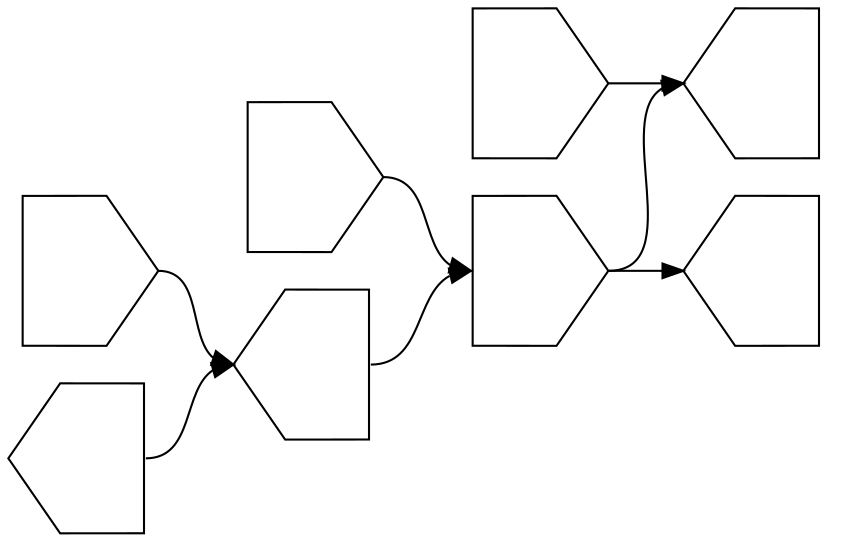 digraph asm {
	rotate=90;
	edge [headport=n,tailport=s];
	20153 [label="",height=1,width=1,shape=house];
	19590 [label="",height=1,width=1,shape=house];
	20884 [label="",height=1,width=1,shape=invhouse];
	2928 [label="",height=1,width=1,shape=house];
	3401 [label="",height=1,width=1,shape=house];
	3933 [label="",height=1,width=1,shape=invhouse];
	20682 [label="",height=1,width=1,shape=invhouse];
	5684 [label="",height=1,width=1,shape=invhouse];
	20153 -> 19590
	19590 -> 20884
	20884 -> 2928
	20884 -> 3401
	3933 -> 3401
	20682 -> 20884
	5684 -> 19590
}